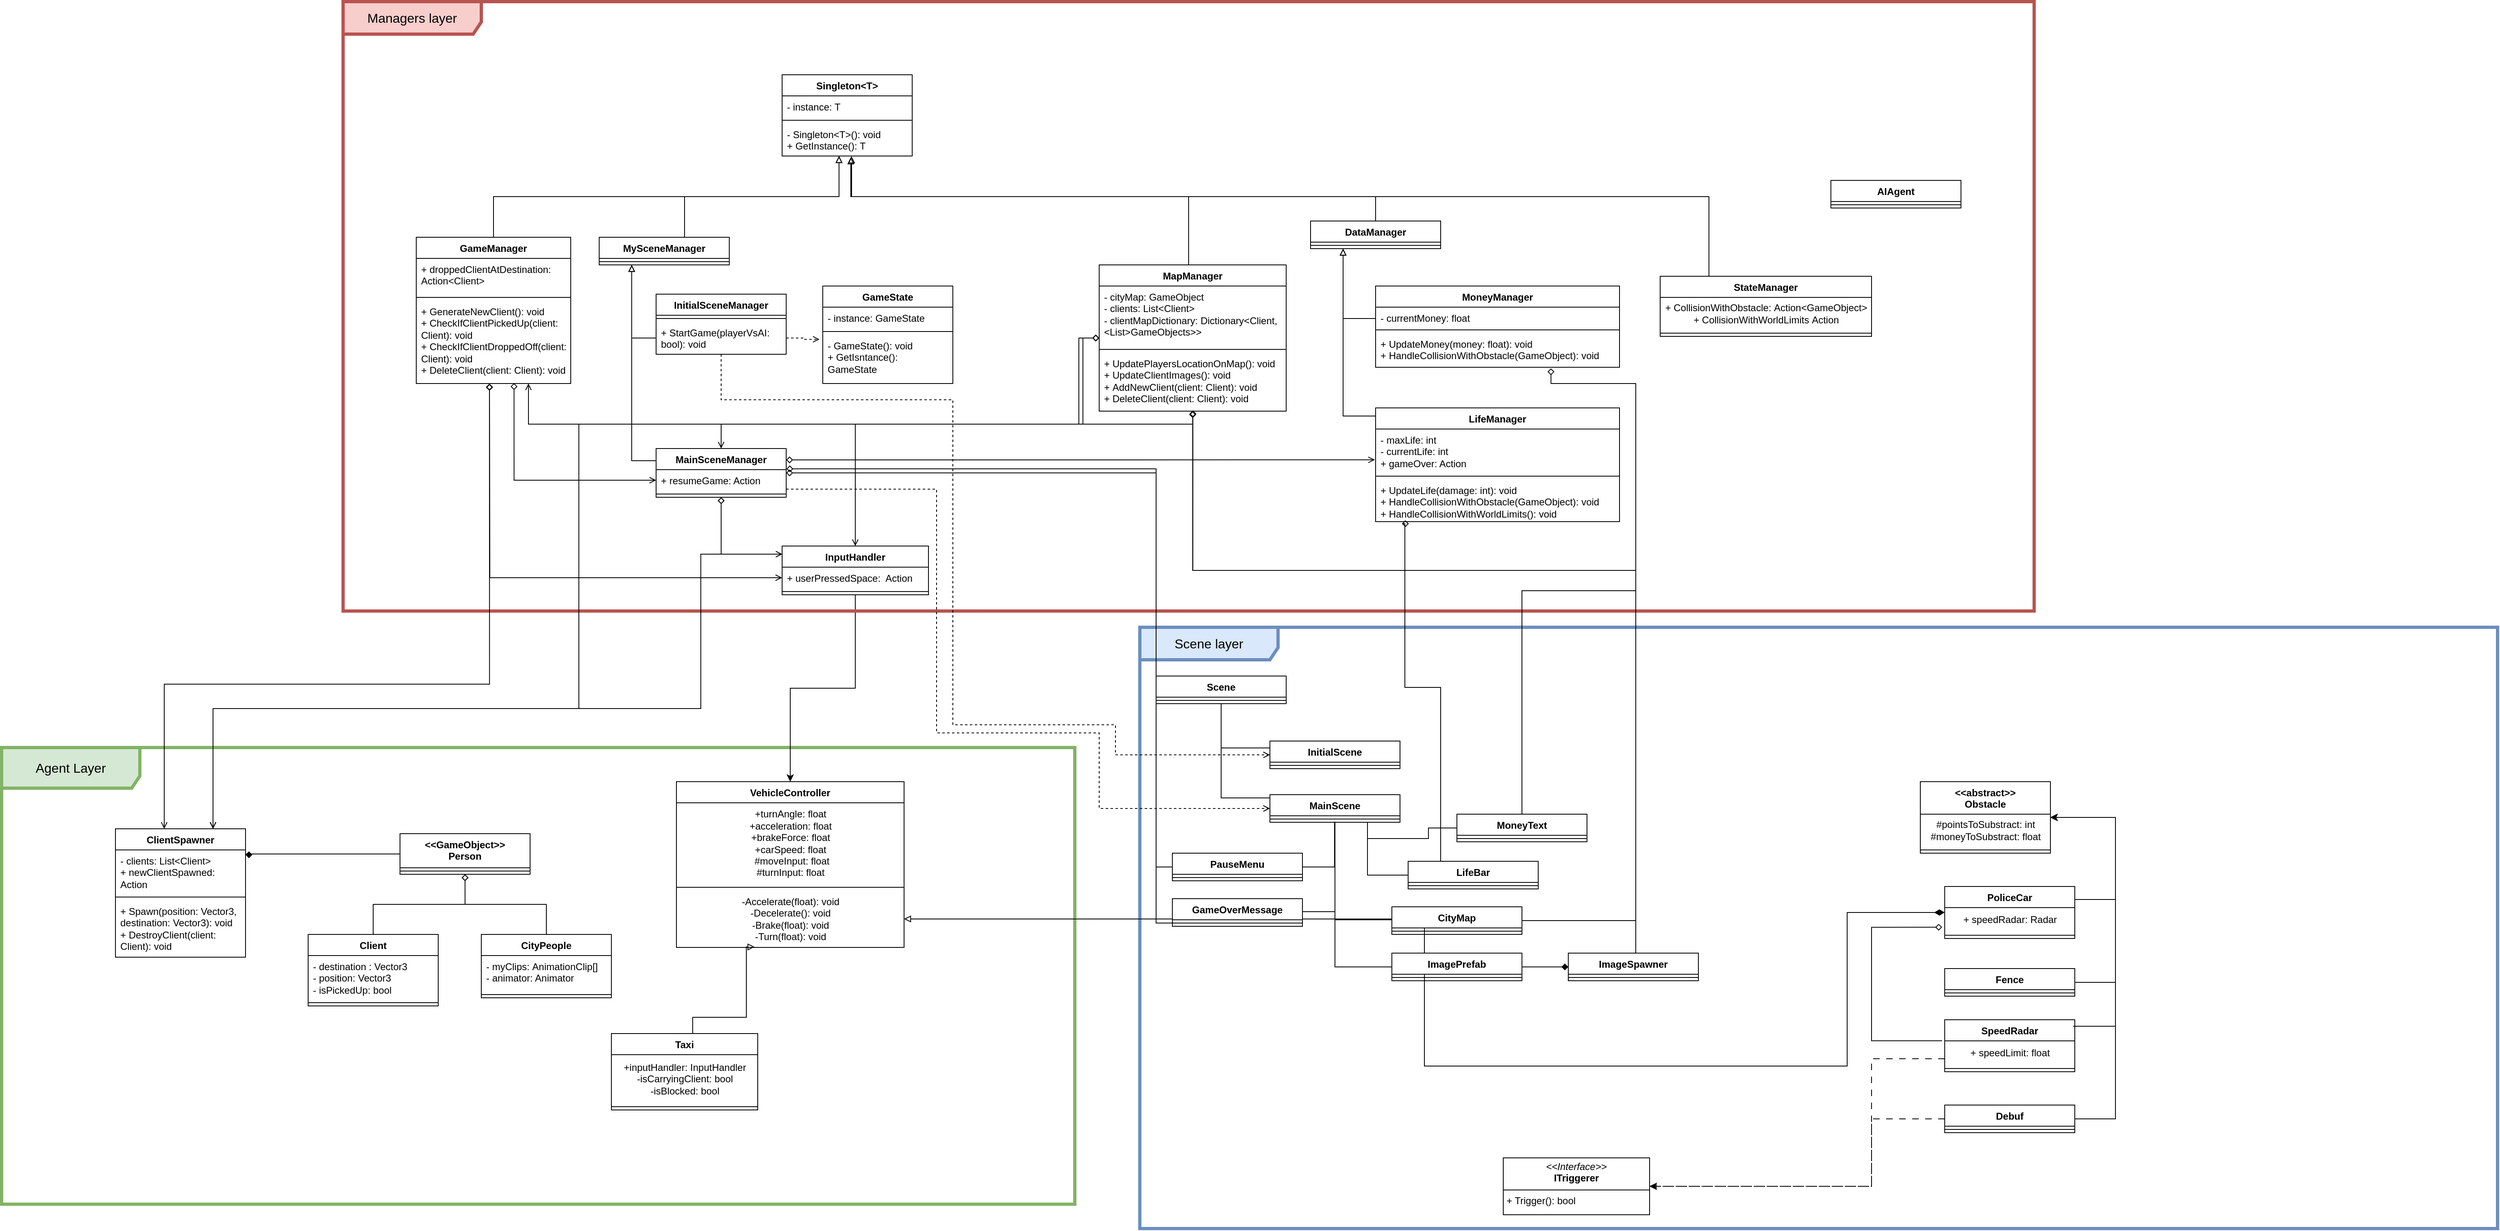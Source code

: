 <mxfile version="26.0.5">
  <diagram name="Página-1" id="sX2INsLQYdRTUH52-1S9">
    <mxGraphModel dx="3356" dy="2031" grid="1" gridSize="10" guides="1" tooltips="1" connect="1" arrows="1" fold="1" page="1" pageScale="1" pageWidth="827" pageHeight="1169" math="0" shadow="0">
      <root>
        <mxCell id="0" />
        <mxCell id="1" parent="0" />
        <mxCell id="YER5WA7dIHrInvIyy_oo-6" value="VehicleController" style="swimlane;fontStyle=1;align=center;verticalAlign=top;childLayout=stackLayout;horizontal=1;startSize=26;horizontalStack=0;resizeParent=1;resizeParentMax=0;resizeLast=0;collapsible=1;marginBottom=0;whiteSpace=wrap;html=1;" parent="1" vertex="1">
          <mxGeometry x="-440" width="280" height="204" as="geometry" />
        </mxCell>
        <mxCell id="2oi6z3aqGkej4asRlMRj-12" value="&lt;div&gt;+turnAngle:&amp;nbsp;&lt;span style=&quot;background-color: transparent; color: light-dark(rgb(0, 0, 0), rgb(255, 255, 255));&quot;&gt;float&lt;/span&gt;&lt;/div&gt;&lt;div&gt;+acceleration:&amp;nbsp;&lt;span style=&quot;background-color: transparent; color: light-dark(rgb(0, 0, 0), rgb(255, 255, 255));&quot;&gt;float&lt;/span&gt;&lt;/div&gt;&lt;div&gt;+brakeForce:&amp;nbsp;&lt;span style=&quot;background-color: transparent; color: light-dark(rgb(0, 0, 0), rgb(255, 255, 255));&quot;&gt;float&lt;/span&gt;&lt;/div&gt;&lt;div&gt;+carSpeed: float&lt;span style=&quot;background-color: transparent; color: light-dark(rgb(0, 0, 0), rgb(255, 255, 255));&quot;&gt;&lt;/span&gt;&lt;/div&gt;&lt;div&gt;&lt;span style=&quot;background-color: transparent; color: light-dark(rgb(0, 0, 0), rgb(255, 255, 255));&quot;&gt;&amp;nbsp;#moveInput:&amp;nbsp;&lt;/span&gt;&lt;span style=&quot;background-color: transparent; color: light-dark(rgb(0, 0, 0), rgb(255, 255, 255));&quot;&gt;float&lt;/span&gt;&lt;/div&gt;&lt;div&gt;&lt;span style=&quot;background-color: transparent;&quot;&gt;&lt;div style=&quot;&quot;&gt;#turnInput:&amp;nbsp;&lt;span style=&quot;background-color: transparent; color: light-dark(rgb(0, 0, 0), rgb(255, 255, 255));&quot;&gt;float&lt;/span&gt;&lt;/div&gt;&lt;/span&gt;&lt;/div&gt;" style="text;html=1;align=center;verticalAlign=middle;resizable=0;points=[];autosize=1;strokeColor=none;fillColor=none;" parent="YER5WA7dIHrInvIyy_oo-6" vertex="1">
          <mxGeometry y="26" width="280" height="100" as="geometry" />
        </mxCell>
        <mxCell id="YER5WA7dIHrInvIyy_oo-8" value="" style="line;strokeWidth=1;fillColor=none;align=left;verticalAlign=middle;spacingTop=-1;spacingLeft=3;spacingRight=3;rotatable=0;labelPosition=right;points=[];portConstraint=eastwest;strokeColor=inherit;" parent="YER5WA7dIHrInvIyy_oo-6" vertex="1">
          <mxGeometry y="126" width="280" height="8" as="geometry" />
        </mxCell>
        <mxCell id="2oi6z3aqGkej4asRlMRj-13" value="&lt;div&gt;-Accelerate(float): void&lt;/div&gt;&lt;div&gt;-Decelerate(): void&lt;/div&gt;&lt;div&gt;-Brake(float): void&lt;/div&gt;&lt;div&gt;-Turn(float): void&lt;/div&gt;" style="text;html=1;align=center;verticalAlign=middle;resizable=0;points=[];autosize=1;strokeColor=none;fillColor=none;" parent="YER5WA7dIHrInvIyy_oo-6" vertex="1">
          <mxGeometry y="134" width="280" height="70" as="geometry" />
        </mxCell>
        <mxCell id="YER5WA7dIHrInvIyy_oo-94" style="edgeStyle=orthogonalEdgeStyle;rounded=0;orthogonalLoop=1;jettySize=auto;html=1;entryX=0.343;entryY=0.991;entryDx=0;entryDy=0;endArrow=block;endFill=0;entryPerimeter=0;" parent="1" source="YER5WA7dIHrInvIyy_oo-11" target="2oi6z3aqGkej4asRlMRj-13" edge="1">
          <mxGeometry relative="1" as="geometry">
            <mxPoint x="-390" y="309.232" as="targetPoint" />
            <Array as="points">
              <mxPoint x="-420" y="290" />
              <mxPoint x="-354" y="290" />
            </Array>
          </mxGeometry>
        </mxCell>
        <mxCell id="YER5WA7dIHrInvIyy_oo-11" value="Taxi" style="swimlane;fontStyle=1;align=center;verticalAlign=top;childLayout=stackLayout;horizontal=1;startSize=26;horizontalStack=0;resizeParent=1;resizeParentMax=0;resizeLast=0;collapsible=1;marginBottom=0;whiteSpace=wrap;html=1;" parent="1" vertex="1">
          <mxGeometry x="-520" y="310" width="180" height="94" as="geometry" />
        </mxCell>
        <mxCell id="2oi6z3aqGkej4asRlMRj-17" value="&lt;div&gt;+inputHandler:&amp;nbsp;&lt;span style=&quot;background-color: transparent; color: light-dark(rgb(0, 0, 0), rgb(255, 255, 255));&quot;&gt;InputHandler&lt;/span&gt;&lt;/div&gt;&lt;div&gt;-isCarryingClient:&amp;nbsp;&lt;span style=&quot;background-color: transparent; color: light-dark(rgb(0, 0, 0), rgb(255, 255, 255));&quot;&gt;bool&lt;/span&gt;&lt;/div&gt;&lt;div&gt;-isBlocked:&amp;nbsp;&lt;span style=&quot;background-color: transparent; color: light-dark(rgb(0, 0, 0), rgb(255, 255, 255));&quot;&gt;bool&lt;/span&gt;&lt;/div&gt;" style="text;html=1;align=center;verticalAlign=middle;resizable=0;points=[];autosize=1;strokeColor=none;fillColor=none;" parent="YER5WA7dIHrInvIyy_oo-11" vertex="1">
          <mxGeometry y="26" width="180" height="60" as="geometry" />
        </mxCell>
        <mxCell id="YER5WA7dIHrInvIyy_oo-12" value="" style="line;strokeWidth=1;fillColor=none;align=left;verticalAlign=middle;spacingTop=-1;spacingLeft=3;spacingRight=3;rotatable=0;labelPosition=right;points=[];portConstraint=eastwest;strokeColor=inherit;" parent="YER5WA7dIHrInvIyy_oo-11" vertex="1">
          <mxGeometry y="86" width="180" height="8" as="geometry" />
        </mxCell>
        <mxCell id="YER5WA7dIHrInvIyy_oo-13" value="PoliceCar" style="swimlane;fontStyle=1;align=center;verticalAlign=top;childLayout=stackLayout;horizontal=1;startSize=26;horizontalStack=0;resizeParent=1;resizeParentMax=0;resizeLast=0;collapsible=1;marginBottom=0;whiteSpace=wrap;html=1;" parent="1" vertex="1">
          <mxGeometry x="1120" y="129" width="160" height="64" as="geometry" />
        </mxCell>
        <mxCell id="2oi6z3aqGkej4asRlMRj-24" value="+ speedRadar: Radar" style="text;html=1;align=center;verticalAlign=middle;resizable=0;points=[];autosize=1;strokeColor=none;fillColor=none;" parent="YER5WA7dIHrInvIyy_oo-13" vertex="1">
          <mxGeometry y="26" width="160" height="30" as="geometry" />
        </mxCell>
        <mxCell id="YER5WA7dIHrInvIyy_oo-14" value="" style="line;strokeWidth=1;fillColor=none;align=left;verticalAlign=middle;spacingTop=-1;spacingLeft=3;spacingRight=3;rotatable=0;labelPosition=right;points=[];portConstraint=eastwest;strokeColor=inherit;" parent="YER5WA7dIHrInvIyy_oo-13" vertex="1">
          <mxGeometry y="56" width="160" height="8" as="geometry" />
        </mxCell>
        <mxCell id="YER5WA7dIHrInvIyy_oo-21" value="&lt;div&gt;&amp;lt;&amp;lt;abstract&amp;gt;&amp;gt;&lt;/div&gt;Obstacle" style="swimlane;fontStyle=1;align=center;verticalAlign=top;childLayout=stackLayout;horizontal=1;startSize=40;horizontalStack=0;resizeParent=1;resizeParentMax=0;resizeLast=0;collapsible=1;marginBottom=0;whiteSpace=wrap;html=1;" parent="1" vertex="1">
          <mxGeometry x="1090.0" width="160" height="88" as="geometry" />
        </mxCell>
        <mxCell id="2oi6z3aqGkej4asRlMRj-41" value="#pointsToSubstract: int&lt;div&gt;#moneyToSubstract: float&lt;/div&gt;" style="text;html=1;align=center;verticalAlign=middle;resizable=0;points=[];autosize=1;strokeColor=none;fillColor=none;" parent="YER5WA7dIHrInvIyy_oo-21" vertex="1">
          <mxGeometry y="40" width="160" height="40" as="geometry" />
        </mxCell>
        <mxCell id="YER5WA7dIHrInvIyy_oo-22" value="" style="line;strokeWidth=1;fillColor=none;align=left;verticalAlign=middle;spacingTop=-1;spacingLeft=3;spacingRight=3;rotatable=0;labelPosition=right;points=[];portConstraint=eastwest;strokeColor=inherit;" parent="YER5WA7dIHrInvIyy_oo-21" vertex="1">
          <mxGeometry y="80" width="160" height="8" as="geometry" />
        </mxCell>
        <mxCell id="YER5WA7dIHrInvIyy_oo-166" style="edgeStyle=orthogonalEdgeStyle;rounded=0;orthogonalLoop=1;jettySize=auto;html=1;entryX=1;entryY=0.5;entryDx=0;entryDy=0;endArrow=block;endFill=0;dashed=1;dashPattern=8 8;exitX=0;exitY=0.75;exitDx=0;exitDy=0;" parent="1" source="YER5WA7dIHrInvIyy_oo-32" target="YER5WA7dIHrInvIyy_oo-165" edge="1">
          <mxGeometry relative="1" as="geometry">
            <Array as="points">
              <mxPoint x="1030" y="341" />
              <mxPoint x="1030" y="498" />
            </Array>
          </mxGeometry>
        </mxCell>
        <mxCell id="YER5WA7dIHrInvIyy_oo-32" value="SpeedRadar" style="swimlane;fontStyle=1;align=center;verticalAlign=top;childLayout=stackLayout;horizontal=1;startSize=26;horizontalStack=0;resizeParent=1;resizeParentMax=0;resizeLast=0;collapsible=1;marginBottom=0;whiteSpace=wrap;html=1;" parent="1" vertex="1">
          <mxGeometry x="1120" y="293" width="160" height="64" as="geometry" />
        </mxCell>
        <mxCell id="2oi6z3aqGkej4asRlMRj-23" value="+ speedLimit: float" style="text;html=1;align=center;verticalAlign=middle;resizable=0;points=[];autosize=1;strokeColor=none;fillColor=none;" parent="YER5WA7dIHrInvIyy_oo-32" vertex="1">
          <mxGeometry y="26" width="160" height="30" as="geometry" />
        </mxCell>
        <mxCell id="YER5WA7dIHrInvIyy_oo-33" value="" style="line;strokeWidth=1;fillColor=none;align=left;verticalAlign=middle;spacingTop=-1;spacingLeft=3;spacingRight=3;rotatable=0;labelPosition=right;points=[];portConstraint=eastwest;strokeColor=inherit;" parent="YER5WA7dIHrInvIyy_oo-32" vertex="1">
          <mxGeometry y="56" width="160" height="8" as="geometry" />
        </mxCell>
        <mxCell id="YER5WA7dIHrInvIyy_oo-69" value="Scene" style="swimlane;fontStyle=1;align=center;verticalAlign=top;childLayout=stackLayout;horizontal=1;startSize=26;horizontalStack=0;resizeParent=1;resizeParentMax=0;resizeLast=0;collapsible=1;marginBottom=0;whiteSpace=wrap;html=1;" parent="1" vertex="1">
          <mxGeometry x="150" y="-130" width="160" height="34" as="geometry" />
        </mxCell>
        <mxCell id="YER5WA7dIHrInvIyy_oo-70" value="" style="line;strokeWidth=1;fillColor=none;align=left;verticalAlign=middle;spacingTop=-1;spacingLeft=3;spacingRight=3;rotatable=0;labelPosition=right;points=[];portConstraint=eastwest;strokeColor=inherit;" parent="YER5WA7dIHrInvIyy_oo-69" vertex="1">
          <mxGeometry y="26" width="160" height="8" as="geometry" />
        </mxCell>
        <mxCell id="YER5WA7dIHrInvIyy_oo-71" style="edgeStyle=orthogonalEdgeStyle;rounded=0;orthogonalLoop=1;jettySize=auto;html=1;entryX=0.5;entryY=1;entryDx=0;entryDy=0;endArrow=diamond;endFill=0;exitX=0.5;exitY=0;exitDx=0;exitDy=0;" parent="1" source="xCIpcoyI3ffPy4QOX7Ve-13" target="YER5WA7dIHrInvIyy_oo-74" edge="1">
          <mxGeometry relative="1" as="geometry">
            <mxPoint x="-809.957" y="188" as="sourcePoint" />
          </mxGeometry>
        </mxCell>
        <mxCell id="YER5WA7dIHrInvIyy_oo-74" value="&lt;div&gt;&amp;lt;&amp;lt;GameObject&amp;gt;&amp;gt;&lt;/div&gt;Person" style="swimlane;fontStyle=1;align=center;verticalAlign=top;childLayout=stackLayout;horizontal=1;startSize=42;horizontalStack=0;resizeParent=1;resizeParentMax=0;resizeLast=0;collapsible=1;marginBottom=0;whiteSpace=wrap;html=1;" parent="1" vertex="1">
          <mxGeometry x="-780" y="64" width="160" height="50" as="geometry">
            <mxRectangle x="-390" y="40" width="130" height="30" as="alternateBounds" />
          </mxGeometry>
        </mxCell>
        <mxCell id="YER5WA7dIHrInvIyy_oo-75" value="" style="line;strokeWidth=1;fillColor=none;align=left;verticalAlign=middle;spacingTop=-1;spacingLeft=3;spacingRight=3;rotatable=0;labelPosition=right;points=[];portConstraint=eastwest;strokeColor=inherit;" parent="YER5WA7dIHrInvIyy_oo-74" vertex="1">
          <mxGeometry y="42" width="160" height="8" as="geometry" />
        </mxCell>
        <mxCell id="YER5WA7dIHrInvIyy_oo-98" value="&lt;font style=&quot;font-size: 16px;&quot;&gt;Scene layer&lt;/font&gt;" style="shape=umlFrame;whiteSpace=wrap;html=1;pointerEvents=0;width=170;height=40;fillColor=#dae8fc;strokeColor=#6c8ebf;strokeWidth=4;" parent="1" vertex="1">
          <mxGeometry x="130" y="-190" width="1670" height="740" as="geometry" />
        </mxCell>
        <mxCell id="YER5WA7dIHrInvIyy_oo-99" value="&lt;font style=&quot;font-size: 16px;&quot;&gt;Agent Layer&lt;/font&gt;" style="shape=umlFrame;whiteSpace=wrap;html=1;pointerEvents=0;width=170;height=50;fillColor=#d5e8d4;strokeColor=#82b366;strokeWidth=4;" parent="1" vertex="1">
          <mxGeometry x="-1270" y="-42" width="1320" height="562" as="geometry" />
        </mxCell>
        <mxCell id="YER5WA7dIHrInvIyy_oo-108" value="StateManager" style="swimlane;fontStyle=1;align=center;verticalAlign=top;childLayout=stackLayout;horizontal=1;startSize=26;horizontalStack=0;resizeParent=1;resizeParentMax=0;resizeLast=0;collapsible=1;marginBottom=0;whiteSpace=wrap;html=1;" parent="1" vertex="1">
          <mxGeometry x="770" y="-622" width="260" height="74" as="geometry" />
        </mxCell>
        <mxCell id="2oi6z3aqGkej4asRlMRj-43" value="+&lt;span style=&quot;background-color: transparent;&quot;&gt;&amp;nbsp;CollisionWithObstacle:&amp;nbsp;&lt;/span&gt;Action&amp;lt;GameObject&amp;gt;&lt;div&gt;+ CollisionWithWorldLimits&amp;nbsp;&lt;span style=&quot;background-color: transparent; color: light-dark(rgb(0, 0, 0), rgb(255, 255, 255));&quot;&gt;Action&lt;/span&gt;&lt;/div&gt;" style="text;html=1;align=center;verticalAlign=middle;resizable=0;points=[];autosize=1;strokeColor=none;fillColor=none;" parent="YER5WA7dIHrInvIyy_oo-108" vertex="1">
          <mxGeometry y="26" width="260" height="40" as="geometry" />
        </mxCell>
        <mxCell id="YER5WA7dIHrInvIyy_oo-109" value="" style="line;strokeWidth=1;fillColor=none;align=left;verticalAlign=middle;spacingTop=-1;spacingLeft=3;spacingRight=3;rotatable=0;labelPosition=right;points=[];portConstraint=eastwest;strokeColor=inherit;" parent="YER5WA7dIHrInvIyy_oo-108" vertex="1">
          <mxGeometry y="66" width="260" height="8" as="geometry" />
        </mxCell>
        <mxCell id="YER5WA7dIHrInvIyy_oo-113" value="DataManager" style="swimlane;fontStyle=1;align=center;verticalAlign=top;childLayout=stackLayout;horizontal=1;startSize=26;horizontalStack=0;resizeParent=1;resizeParentMax=0;resizeLast=0;collapsible=1;marginBottom=0;whiteSpace=wrap;html=1;" parent="1" vertex="1">
          <mxGeometry x="340" y="-690" width="160" height="34" as="geometry" />
        </mxCell>
        <mxCell id="YER5WA7dIHrInvIyy_oo-114" value="" style="line;strokeWidth=1;fillColor=none;align=left;verticalAlign=middle;spacingTop=-1;spacingLeft=3;spacingRight=3;rotatable=0;labelPosition=right;points=[];portConstraint=eastwest;strokeColor=inherit;" parent="YER5WA7dIHrInvIyy_oo-113" vertex="1">
          <mxGeometry y="26" width="160" height="8" as="geometry" />
        </mxCell>
        <mxCell id="xCIpcoyI3ffPy4QOX7Ve-84" style="edgeStyle=orthogonalEdgeStyle;rounded=0;orthogonalLoop=1;jettySize=auto;html=1;entryX=0.5;entryY=0;entryDx=0;entryDy=0;exitX=0.5;exitY=1;exitDx=0;exitDy=0;" parent="1" source="xCIpcoyI3ffPy4QOX7Ve-94" target="YER5WA7dIHrInvIyy_oo-6" edge="1">
          <mxGeometry relative="1" as="geometry">
            <mxPoint x="-220.0" y="-226" as="sourcePoint" />
          </mxGeometry>
        </mxCell>
        <mxCell id="YER5WA7dIHrInvIyy_oo-126" value="AIAgent" style="swimlane;fontStyle=1;align=center;verticalAlign=top;childLayout=stackLayout;horizontal=1;startSize=26;horizontalStack=0;resizeParent=1;resizeParentMax=0;resizeLast=0;collapsible=1;marginBottom=0;whiteSpace=wrap;html=1;" parent="1" vertex="1">
          <mxGeometry x="980" y="-740" width="160" height="34" as="geometry" />
        </mxCell>
        <mxCell id="YER5WA7dIHrInvIyy_oo-127" value="" style="line;strokeWidth=1;fillColor=none;align=left;verticalAlign=middle;spacingTop=-1;spacingLeft=3;spacingRight=3;rotatable=0;labelPosition=right;points=[];portConstraint=eastwest;strokeColor=inherit;" parent="YER5WA7dIHrInvIyy_oo-126" vertex="1">
          <mxGeometry y="26" width="160" height="8" as="geometry" />
        </mxCell>
        <mxCell id="YER5WA7dIHrInvIyy_oo-128" value="&lt;font style=&quot;font-size: 16px;&quot;&gt;Managers layer&lt;/font&gt;" style="shape=umlFrame;whiteSpace=wrap;html=1;pointerEvents=0;width=170;height=40;fillColor=#f8cecc;strokeColor=#b85450;strokeWidth=4;" parent="1" vertex="1">
          <mxGeometry x="-850" y="-960" width="2080" height="750" as="geometry" />
        </mxCell>
        <mxCell id="YER5WA7dIHrInvIyy_oo-165" value="&lt;p style=&quot;margin:0px;margin-top:4px;text-align:center;&quot;&gt;&lt;i&gt;&amp;lt;&amp;lt;Interface&amp;gt;&amp;gt;&lt;/i&gt;&lt;br&gt;&lt;b&gt;ITriggerer&lt;/b&gt;&lt;/p&gt;&lt;hr size=&quot;1&quot; style=&quot;border-style:solid;&quot;&gt;&lt;p style=&quot;margin:0px;margin-left:4px;&quot;&gt;+ Trigger(): bool&lt;br&gt;&lt;/p&gt;" style="verticalAlign=top;align=left;overflow=fill;html=1;whiteSpace=wrap;" parent="1" vertex="1">
          <mxGeometry x="577" y="463" width="180" height="70" as="geometry" />
        </mxCell>
        <mxCell id="cd9szdN0bI_jMPSoA16H-5" style="edgeStyle=orthogonalEdgeStyle;rounded=0;orthogonalLoop=1;jettySize=auto;html=1;entryX=0.5;entryY=1;entryDx=0;entryDy=0;endArrow=block;endFill=0;" parent="1" edge="1">
          <mxGeometry relative="1" as="geometry">
            <mxPoint x="-80" y="258.0" as="sourcePoint" />
          </mxGeometry>
        </mxCell>
        <mxCell id="cd9szdN0bI_jMPSoA16H-9" value="" style="endArrow=block;html=1;endSize=6;startArrow=diamondThin;startSize=10;startFill=1;edgeStyle=orthogonalEdgeStyle;align=left;verticalAlign=bottom;rounded=0;exitX=0;exitY=0.5;exitDx=0;exitDy=0;endFill=0;" parent="1" source="YER5WA7dIHrInvIyy_oo-13" target="2oi6z3aqGkej4asRlMRj-13" edge="1">
          <mxGeometry x="-1" y="3" relative="1" as="geometry">
            <mxPoint x="360" y="300" as="sourcePoint" />
            <mxPoint x="-228.08" y="323.72" as="targetPoint" />
            <Array as="points">
              <mxPoint x="1000" y="161" />
              <mxPoint x="1000" y="350" />
              <mxPoint x="480" y="350" />
              <mxPoint x="480" y="169" />
            </Array>
            <mxPoint as="offset" />
          </mxGeometry>
        </mxCell>
        <mxCell id="cd9szdN0bI_jMPSoA16H-22" style="edgeStyle=orthogonalEdgeStyle;rounded=0;orthogonalLoop=1;jettySize=auto;html=1;exitX=0;exitY=0.25;exitDx=0;exitDy=0;entryX=0.5;entryY=1;entryDx=0;entryDy=0;endArrow=none;endFill=0;" parent="1" source="cd9szdN0bI_jMPSoA16H-14" target="YER5WA7dIHrInvIyy_oo-69" edge="1">
          <mxGeometry relative="1" as="geometry">
            <Array as="points">
              <mxPoint x="230" y="-41" />
            </Array>
          </mxGeometry>
        </mxCell>
        <mxCell id="cd9szdN0bI_jMPSoA16H-14" value="InitialScene" style="swimlane;fontStyle=1;align=center;verticalAlign=top;childLayout=stackLayout;horizontal=1;startSize=26;horizontalStack=0;resizeParent=1;resizeParentMax=0;resizeLast=0;collapsible=1;marginBottom=0;whiteSpace=wrap;html=1;" parent="1" vertex="1">
          <mxGeometry x="290" y="-50" width="160" height="34" as="geometry" />
        </mxCell>
        <mxCell id="cd9szdN0bI_jMPSoA16H-15" value="" style="line;strokeWidth=1;fillColor=none;align=left;verticalAlign=middle;spacingTop=-1;spacingLeft=3;spacingRight=3;rotatable=0;labelPosition=right;points=[];portConstraint=eastwest;strokeColor=inherit;" parent="cd9szdN0bI_jMPSoA16H-14" vertex="1">
          <mxGeometry y="26" width="160" height="8" as="geometry" />
        </mxCell>
        <mxCell id="cd9szdN0bI_jMPSoA16H-24" style="edgeStyle=orthogonalEdgeStyle;rounded=0;orthogonalLoop=1;jettySize=auto;html=1;entryX=0.5;entryY=1;entryDx=0;entryDy=0;endArrow=none;endFill=0;exitX=0;exitY=0.25;exitDx=0;exitDy=0;" parent="1" source="cd9szdN0bI_jMPSoA16H-16" target="YER5WA7dIHrInvIyy_oo-69" edge="1">
          <mxGeometry relative="1" as="geometry">
            <Array as="points">
              <mxPoint x="290" y="20" />
              <mxPoint x="230" y="20" />
            </Array>
          </mxGeometry>
        </mxCell>
        <mxCell id="cd9szdN0bI_jMPSoA16H-16" value="MainScene" style="swimlane;fontStyle=1;align=center;verticalAlign=top;childLayout=stackLayout;horizontal=1;startSize=26;horizontalStack=0;resizeParent=1;resizeParentMax=0;resizeLast=0;collapsible=1;marginBottom=0;whiteSpace=wrap;html=1;" parent="1" vertex="1">
          <mxGeometry x="290" y="16" width="160" height="34" as="geometry" />
        </mxCell>
        <mxCell id="cd9szdN0bI_jMPSoA16H-17" value="" style="line;strokeWidth=1;fillColor=none;align=left;verticalAlign=middle;spacingTop=-1;spacingLeft=3;spacingRight=3;rotatable=0;labelPosition=right;points=[];portConstraint=eastwest;strokeColor=inherit;" parent="cd9szdN0bI_jMPSoA16H-16" vertex="1">
          <mxGeometry y="26" width="160" height="8" as="geometry" />
        </mxCell>
        <mxCell id="xCIpcoyI3ffPy4QOX7Ve-16" style="edgeStyle=orthogonalEdgeStyle;rounded=0;orthogonalLoop=1;jettySize=auto;html=1;entryX=0;entryY=0.5;entryDx=0;entryDy=0;endArrow=none;endFill=0;startArrow=diamond;startFill=1;" parent="1" target="YER5WA7dIHrInvIyy_oo-74" edge="1">
          <mxGeometry relative="1" as="geometry">
            <mxPoint x="-970" y="90" as="sourcePoint" />
            <Array as="points">
              <mxPoint x="-969" y="89" />
            </Array>
          </mxGeometry>
        </mxCell>
        <mxCell id="xCIpcoyI3ffPy4QOX7Ve-3" style="edgeStyle=orthogonalEdgeStyle;rounded=0;orthogonalLoop=1;jettySize=auto;html=1;entryX=0.5;entryY=1;entryDx=0;entryDy=0;endArrow=diamond;endFill=0;exitX=0.5;exitY=0;exitDx=0;exitDy=0;" parent="1" source="xCIpcoyI3ffPy4QOX7Ve-6" target="YER5WA7dIHrInvIyy_oo-74" edge="1">
          <mxGeometry relative="1" as="geometry">
            <mxPoint x="-600" y="188" as="sourcePoint" />
            <mxPoint x="-690" y="124" as="targetPoint" />
          </mxGeometry>
        </mxCell>
        <mxCell id="xCIpcoyI3ffPy4QOX7Ve-6" value="CityPeople" style="swimlane;fontStyle=1;align=center;verticalAlign=top;childLayout=stackLayout;horizontal=1;startSize=26;horizontalStack=0;resizeParent=1;resizeParentMax=0;resizeLast=0;collapsible=1;marginBottom=0;whiteSpace=wrap;html=1;" parent="1" vertex="1">
          <mxGeometry x="-680" y="188" width="160" height="78" as="geometry" />
        </mxCell>
        <mxCell id="xCIpcoyI3ffPy4QOX7Ve-7" value="- myClips:&amp;nbsp;&lt;span style=&quot;background-color: transparent;&quot;&gt;AnimationClip[]&lt;/span&gt;&lt;div&gt;&lt;span style=&quot;background-color: transparent; color: light-dark(rgb(0, 0, 0), rgb(255, 255, 255));&quot;&gt;- animator: Animator&lt;/span&gt;&lt;/div&gt;" style="text;strokeColor=none;fillColor=none;align=left;verticalAlign=top;spacingLeft=4;spacingRight=4;overflow=hidden;rotatable=0;points=[[0,0.5],[1,0.5]];portConstraint=eastwest;whiteSpace=wrap;html=1;" parent="xCIpcoyI3ffPy4QOX7Ve-6" vertex="1">
          <mxGeometry y="26" width="160" height="44" as="geometry" />
        </mxCell>
        <mxCell id="xCIpcoyI3ffPy4QOX7Ve-8" value="" style="line;strokeWidth=1;fillColor=none;align=left;verticalAlign=middle;spacingTop=-1;spacingLeft=3;spacingRight=3;rotatable=0;labelPosition=right;points=[];portConstraint=eastwest;strokeColor=inherit;" parent="xCIpcoyI3ffPy4QOX7Ve-6" vertex="1">
          <mxGeometry y="70" width="160" height="8" as="geometry" />
        </mxCell>
        <mxCell id="xCIpcoyI3ffPy4QOX7Ve-13" value="Client" style="swimlane;fontStyle=1;align=center;verticalAlign=top;childLayout=stackLayout;horizontal=1;startSize=26;horizontalStack=0;resizeParent=1;resizeParentMax=0;resizeLast=0;collapsible=1;marginBottom=0;whiteSpace=wrap;html=1;" parent="1" vertex="1">
          <mxGeometry x="-893" y="188" width="160" height="88" as="geometry" />
        </mxCell>
        <mxCell id="xCIpcoyI3ffPy4QOX7Ve-14" value="- destination : Vector3&lt;div&gt;&lt;span style=&quot;background-color: transparent; color: light-dark(rgb(0, 0, 0), rgb(255, 255, 255));&quot;&gt;- position: Vector3&lt;/span&gt;&lt;/div&gt;&lt;div&gt;&lt;span style=&quot;background-color: transparent; color: light-dark(rgb(0, 0, 0), rgb(255, 255, 255));&quot;&gt;- isPickedUp: bool&lt;/span&gt;&lt;/div&gt;" style="text;strokeColor=none;fillColor=none;align=left;verticalAlign=top;spacingLeft=4;spacingRight=4;overflow=hidden;rotatable=0;points=[[0,0.5],[1,0.5]];portConstraint=eastwest;whiteSpace=wrap;html=1;" parent="xCIpcoyI3ffPy4QOX7Ve-13" vertex="1">
          <mxGeometry y="26" width="160" height="54" as="geometry" />
        </mxCell>
        <mxCell id="xCIpcoyI3ffPy4QOX7Ve-15" value="" style="line;strokeWidth=1;fillColor=none;align=left;verticalAlign=middle;spacingTop=-1;spacingLeft=3;spacingRight=3;rotatable=0;labelPosition=right;points=[];portConstraint=eastwest;strokeColor=inherit;" parent="xCIpcoyI3ffPy4QOX7Ve-13" vertex="1">
          <mxGeometry y="80" width="160" height="8" as="geometry" />
        </mxCell>
        <mxCell id="xCIpcoyI3ffPy4QOX7Ve-63" style="edgeStyle=orthogonalEdgeStyle;rounded=0;orthogonalLoop=1;jettySize=auto;html=1;entryX=0.5;entryY=1;entryDx=0;entryDy=0;endArrow=diamond;endFill=0;startArrow=open;startFill=0;" parent="1" source="xCIpcoyI3ffPy4QOX7Ve-23" target="xCIpcoyI3ffPy4QOX7Ve-39" edge="1">
          <mxGeometry relative="1" as="geometry">
            <Array as="points">
              <mxPoint x="-1010" y="-90" />
              <mxPoint x="-410" y="-90" />
              <mxPoint x="-410" y="-280" />
              <mxPoint x="-385" y="-280" />
            </Array>
          </mxGeometry>
        </mxCell>
        <mxCell id="xCIpcoyI3ffPy4QOX7Ve-23" value="ClientSpawner" style="swimlane;fontStyle=1;align=center;verticalAlign=top;childLayout=stackLayout;horizontal=1;startSize=26;horizontalStack=0;resizeParent=1;resizeParentMax=0;resizeLast=0;collapsible=1;marginBottom=0;whiteSpace=wrap;html=1;" parent="1" vertex="1">
          <mxGeometry x="-1130" y="58" width="160" height="158" as="geometry" />
        </mxCell>
        <mxCell id="xCIpcoyI3ffPy4QOX7Ve-24" value="- clients: List&amp;lt;Client&amp;gt;&lt;div&gt;+&amp;nbsp;newClientSpawned: Action&lt;/div&gt;" style="text;strokeColor=none;fillColor=none;align=left;verticalAlign=top;spacingLeft=4;spacingRight=4;overflow=hidden;rotatable=0;points=[[0,0.5],[1,0.5]];portConstraint=eastwest;whiteSpace=wrap;html=1;" parent="xCIpcoyI3ffPy4QOX7Ve-23" vertex="1">
          <mxGeometry y="26" width="160" height="54" as="geometry" />
        </mxCell>
        <mxCell id="xCIpcoyI3ffPy4QOX7Ve-25" value="" style="line;strokeWidth=1;fillColor=none;align=left;verticalAlign=middle;spacingTop=-1;spacingLeft=3;spacingRight=3;rotatable=0;labelPosition=right;points=[];portConstraint=eastwest;strokeColor=inherit;" parent="xCIpcoyI3ffPy4QOX7Ve-23" vertex="1">
          <mxGeometry y="80" width="160" height="8" as="geometry" />
        </mxCell>
        <mxCell id="xCIpcoyI3ffPy4QOX7Ve-26" value="+ Spawn(position: Vector3, destination: Vector3): void&lt;div&gt;+&amp;nbsp;DestroyClient(client: Client): void&lt;/div&gt;" style="text;strokeColor=none;fillColor=none;align=left;verticalAlign=top;spacingLeft=4;spacingRight=4;overflow=hidden;rotatable=0;points=[[0,0.5],[1,0.5]];portConstraint=eastwest;whiteSpace=wrap;html=1;" parent="xCIpcoyI3ffPy4QOX7Ve-23" vertex="1">
          <mxGeometry y="88" width="160" height="70" as="geometry" />
        </mxCell>
        <mxCell id="xCIpcoyI3ffPy4QOX7Ve-98" style="edgeStyle=orthogonalEdgeStyle;rounded=0;orthogonalLoop=1;jettySize=auto;html=1;entryX=0;entryY=0.5;entryDx=0;entryDy=0;startArrow=diamond;startFill=0;endArrow=open;endFill=0;" parent="1" target="xCIpcoyI3ffPy4QOX7Ve-95" edge="1">
          <mxGeometry relative="1" as="geometry">
            <mxPoint x="-670" y="-490" as="sourcePoint" />
          </mxGeometry>
        </mxCell>
        <mxCell id="xCIpcoyI3ffPy4QOX7Ve-28" value="GameManager" style="swimlane;fontStyle=1;align=center;verticalAlign=top;childLayout=stackLayout;horizontal=1;startSize=26;horizontalStack=0;resizeParent=1;resizeParentMax=0;resizeLast=0;collapsible=1;marginBottom=0;whiteSpace=wrap;html=1;" parent="1" vertex="1">
          <mxGeometry x="-760" y="-670" width="190" height="180" as="geometry" />
        </mxCell>
        <mxCell id="xCIpcoyI3ffPy4QOX7Ve-29" value="+&amp;nbsp;droppedClientAtDestination: Action&amp;lt;Client&amp;gt;" style="text;strokeColor=none;fillColor=none;align=left;verticalAlign=top;spacingLeft=4;spacingRight=4;overflow=hidden;rotatable=0;points=[[0,0.5],[1,0.5]];portConstraint=eastwest;whiteSpace=wrap;html=1;" parent="xCIpcoyI3ffPy4QOX7Ve-28" vertex="1">
          <mxGeometry y="26" width="190" height="44" as="geometry" />
        </mxCell>
        <mxCell id="xCIpcoyI3ffPy4QOX7Ve-30" value="" style="line;strokeWidth=1;fillColor=none;align=left;verticalAlign=middle;spacingTop=-1;spacingLeft=3;spacingRight=3;rotatable=0;labelPosition=right;points=[];portConstraint=eastwest;strokeColor=inherit;" parent="xCIpcoyI3ffPy4QOX7Ve-28" vertex="1">
          <mxGeometry y="70" width="190" height="8" as="geometry" />
        </mxCell>
        <mxCell id="xCIpcoyI3ffPy4QOX7Ve-31" value="+ GenerateNewClient(): void&lt;div&gt;+&amp;nbsp;CheckIfClientPickedUp(client: Client): void&lt;/div&gt;&lt;div&gt;+&amp;nbsp;CheckIfClientDroppedOff(client: Client): void&lt;br&gt;&lt;div&gt;+&amp;nbsp;DeleteClient(client: Client): void&lt;/div&gt;&lt;/div&gt;" style="text;strokeColor=none;fillColor=none;align=left;verticalAlign=top;spacingLeft=4;spacingRight=4;overflow=hidden;rotatable=0;points=[[0,0.5],[1,0.5]];portConstraint=eastwest;whiteSpace=wrap;html=1;" parent="xCIpcoyI3ffPy4QOX7Ve-28" vertex="1">
          <mxGeometry y="78" width="190" height="102" as="geometry" />
        </mxCell>
        <mxCell id="xCIpcoyI3ffPy4QOX7Ve-33" value="MySceneManager" style="swimlane;fontStyle=1;align=center;verticalAlign=top;childLayout=stackLayout;horizontal=1;startSize=26;horizontalStack=0;resizeParent=1;resizeParentMax=0;resizeLast=0;collapsible=1;marginBottom=0;whiteSpace=wrap;html=1;" parent="1" vertex="1">
          <mxGeometry x="-535" y="-670" width="160" height="34" as="geometry" />
        </mxCell>
        <mxCell id="xCIpcoyI3ffPy4QOX7Ve-34" value="" style="line;strokeWidth=1;fillColor=none;align=left;verticalAlign=middle;spacingTop=-1;spacingLeft=3;spacingRight=3;rotatable=0;labelPosition=right;points=[];portConstraint=eastwest;strokeColor=inherit;" parent="xCIpcoyI3ffPy4QOX7Ve-33" vertex="1">
          <mxGeometry y="26" width="160" height="8" as="geometry" />
        </mxCell>
        <mxCell id="xCIpcoyI3ffPy4QOX7Ve-85" style="edgeStyle=orthogonalEdgeStyle;rounded=0;orthogonalLoop=1;jettySize=auto;html=1;dashed=1;endArrow=open;endFill=0;entryX=0;entryY=0.5;entryDx=0;entryDy=0;" parent="1" source="xCIpcoyI3ffPy4QOX7Ve-35" target="cd9szdN0bI_jMPSoA16H-14" edge="1">
          <mxGeometry relative="1" as="geometry">
            <mxPoint x="290" y="-10" as="targetPoint" />
            <Array as="points">
              <mxPoint x="-385" y="-470" />
              <mxPoint x="-100" y="-470" />
              <mxPoint x="-100" y="-70" />
              <mxPoint x="100" y="-70" />
              <mxPoint x="100" y="-33" />
            </Array>
          </mxGeometry>
        </mxCell>
        <mxCell id="xCIpcoyI3ffPy4QOX7Ve-35" value="InitialSceneManager" style="swimlane;fontStyle=1;align=center;verticalAlign=top;childLayout=stackLayout;horizontal=1;startSize=26;horizontalStack=0;resizeParent=1;resizeParentMax=0;resizeLast=0;collapsible=1;marginBottom=0;whiteSpace=wrap;html=1;" parent="1" vertex="1">
          <mxGeometry x="-465" y="-600" width="160" height="74" as="geometry" />
        </mxCell>
        <mxCell id="xCIpcoyI3ffPy4QOX7Ve-37" value="" style="line;strokeWidth=1;fillColor=none;align=left;verticalAlign=middle;spacingTop=-1;spacingLeft=3;spacingRight=3;rotatable=0;labelPosition=right;points=[];portConstraint=eastwest;strokeColor=inherit;" parent="xCIpcoyI3ffPy4QOX7Ve-35" vertex="1">
          <mxGeometry y="26" width="160" height="8" as="geometry" />
        </mxCell>
        <mxCell id="xCIpcoyI3ffPy4QOX7Ve-38" value="+&amp;nbsp;StartGame(playerVsAI: bool): void" style="text;strokeColor=none;fillColor=none;align=left;verticalAlign=top;spacingLeft=4;spacingRight=4;overflow=hidden;rotatable=0;points=[[0,0.5],[1,0.5]];portConstraint=eastwest;whiteSpace=wrap;html=1;" parent="xCIpcoyI3ffPy4QOX7Ve-35" vertex="1">
          <mxGeometry y="34" width="160" height="40" as="geometry" />
        </mxCell>
        <mxCell id="xCIpcoyI3ffPy4QOX7Ve-86" style="edgeStyle=orthogonalEdgeStyle;rounded=0;orthogonalLoop=1;jettySize=auto;html=1;entryX=0;entryY=0.5;entryDx=0;entryDy=0;dashed=1;endArrow=open;endFill=0;" parent="1" source="xCIpcoyI3ffPy4QOX7Ve-39" target="cd9szdN0bI_jMPSoA16H-16" edge="1">
          <mxGeometry relative="1" as="geometry">
            <Array as="points">
              <mxPoint x="-120" y="-360" />
              <mxPoint x="-120" y="-60" />
              <mxPoint x="80" y="-60" />
              <mxPoint x="80" y="33" />
            </Array>
          </mxGeometry>
        </mxCell>
        <mxCell id="xCIpcoyI3ffPy4QOX7Ve-99" style="edgeStyle=orthogonalEdgeStyle;rounded=0;orthogonalLoop=1;jettySize=auto;html=1;entryX=0.002;entryY=0.179;entryDx=0;entryDy=0;startArrow=diamond;startFill=0;endArrow=open;endFill=0;entryPerimeter=0;" parent="1" source="xCIpcoyI3ffPy4QOX7Ve-39" target="xCIpcoyI3ffPy4QOX7Ve-94" edge="1">
          <mxGeometry relative="1" as="geometry">
            <Array as="points">
              <mxPoint x="-385" y="-280" />
              <mxPoint x="-310" y="-280" />
            </Array>
          </mxGeometry>
        </mxCell>
        <mxCell id="xCIpcoyI3ffPy4QOX7Ve-39" value="MainSceneManager" style="swimlane;fontStyle=1;align=center;verticalAlign=top;childLayout=stackLayout;horizontal=1;startSize=26;horizontalStack=0;resizeParent=1;resizeParentMax=0;resizeLast=0;collapsible=1;marginBottom=0;whiteSpace=wrap;html=1;" parent="1" vertex="1">
          <mxGeometry x="-465" y="-410" width="160" height="60" as="geometry" />
        </mxCell>
        <mxCell id="xCIpcoyI3ffPy4QOX7Ve-40" value="+ resumeGame: Action" style="text;strokeColor=none;fillColor=none;align=left;verticalAlign=top;spacingLeft=4;spacingRight=4;overflow=hidden;rotatable=0;points=[[0,0.5],[1,0.5]];portConstraint=eastwest;whiteSpace=wrap;html=1;" parent="xCIpcoyI3ffPy4QOX7Ve-39" vertex="1">
          <mxGeometry y="26" width="160" height="26" as="geometry" />
        </mxCell>
        <mxCell id="xCIpcoyI3ffPy4QOX7Ve-41" value="" style="line;strokeWidth=1;fillColor=none;align=left;verticalAlign=middle;spacingTop=-1;spacingLeft=3;spacingRight=3;rotatable=0;labelPosition=right;points=[];portConstraint=eastwest;strokeColor=inherit;" parent="xCIpcoyI3ffPy4QOX7Ve-39" vertex="1">
          <mxGeometry y="52" width="160" height="8" as="geometry" />
        </mxCell>
        <mxCell id="xCIpcoyI3ffPy4QOX7Ve-44" style="edgeStyle=orthogonalEdgeStyle;rounded=0;orthogonalLoop=1;jettySize=auto;html=1;entryX=0.25;entryY=1;entryDx=0;entryDy=0;endArrow=block;endFill=0;exitX=0;exitY=0.5;exitDx=0;exitDy=0;" parent="1" source="xCIpcoyI3ffPy4QOX7Ve-38" target="xCIpcoyI3ffPy4QOX7Ve-33" edge="1">
          <mxGeometry relative="1" as="geometry">
            <mxPoint x="-465" y="-561" as="sourcePoint" />
          </mxGeometry>
        </mxCell>
        <mxCell id="xCIpcoyI3ffPy4QOX7Ve-46" style="edgeStyle=orthogonalEdgeStyle;rounded=0;orthogonalLoop=1;jettySize=auto;html=1;entryX=0.25;entryY=1;entryDx=0;entryDy=0;endArrow=block;endFill=0;exitX=0;exitY=0.25;exitDx=0;exitDy=0;" parent="1" source="xCIpcoyI3ffPy4QOX7Ve-39" target="xCIpcoyI3ffPy4QOX7Ve-33" edge="1">
          <mxGeometry relative="1" as="geometry">
            <mxPoint x="-385" y="-480" as="sourcePoint" />
            <Array as="points">
              <mxPoint x="-495" y="-395" />
            </Array>
          </mxGeometry>
        </mxCell>
        <mxCell id="xCIpcoyI3ffPy4QOX7Ve-48" value="Singleton&amp;lt;T&amp;gt;" style="swimlane;fontStyle=1;align=center;verticalAlign=top;childLayout=stackLayout;horizontal=1;startSize=26;horizontalStack=0;resizeParent=1;resizeParentMax=0;resizeLast=0;collapsible=1;marginBottom=0;whiteSpace=wrap;html=1;" parent="1" vertex="1">
          <mxGeometry x="-310" y="-870" width="160" height="100" as="geometry" />
        </mxCell>
        <mxCell id="xCIpcoyI3ffPy4QOX7Ve-49" value="- instance: T" style="text;strokeColor=none;fillColor=none;align=left;verticalAlign=top;spacingLeft=4;spacingRight=4;overflow=hidden;rotatable=0;points=[[0,0.5],[1,0.5]];portConstraint=eastwest;whiteSpace=wrap;html=1;" parent="xCIpcoyI3ffPy4QOX7Ve-48" vertex="1">
          <mxGeometry y="26" width="160" height="26" as="geometry" />
        </mxCell>
        <mxCell id="xCIpcoyI3ffPy4QOX7Ve-50" value="" style="line;strokeWidth=1;fillColor=none;align=left;verticalAlign=middle;spacingTop=-1;spacingLeft=3;spacingRight=3;rotatable=0;labelPosition=right;points=[];portConstraint=eastwest;strokeColor=inherit;" parent="xCIpcoyI3ffPy4QOX7Ve-48" vertex="1">
          <mxGeometry y="52" width="160" height="8" as="geometry" />
        </mxCell>
        <mxCell id="xCIpcoyI3ffPy4QOX7Ve-51" value="- Singleton&amp;lt;T&amp;gt;(): void&lt;div&gt;+ GetInstance(): T&lt;/div&gt;" style="text;strokeColor=none;fillColor=none;align=left;verticalAlign=top;spacingLeft=4;spacingRight=4;overflow=hidden;rotatable=0;points=[[0,0.5],[1,0.5]];portConstraint=eastwest;whiteSpace=wrap;html=1;" parent="xCIpcoyI3ffPy4QOX7Ve-48" vertex="1">
          <mxGeometry y="60" width="160" height="40" as="geometry" />
        </mxCell>
        <mxCell id="xCIpcoyI3ffPy4QOX7Ve-52" style="edgeStyle=orthogonalEdgeStyle;rounded=0;orthogonalLoop=1;jettySize=auto;html=1;endArrow=block;endFill=0;" parent="1" source="xCIpcoyI3ffPy4QOX7Ve-28" edge="1">
          <mxGeometry relative="1" as="geometry">
            <mxPoint x="-240" y="-770" as="targetPoint" />
            <Array as="points">
              <mxPoint x="-665" y="-720" />
              <mxPoint x="-240" y="-720" />
              <mxPoint x="-240" y="-770" />
            </Array>
          </mxGeometry>
        </mxCell>
        <mxCell id="xCIpcoyI3ffPy4QOX7Ve-53" style="edgeStyle=orthogonalEdgeStyle;rounded=0;orthogonalLoop=1;jettySize=auto;html=1;endArrow=block;endFill=0;" parent="1" source="xCIpcoyI3ffPy4QOX7Ve-33" edge="1">
          <mxGeometry relative="1" as="geometry">
            <mxPoint x="-240" y="-770" as="targetPoint" />
            <Array as="points">
              <mxPoint x="-430" y="-720" />
              <mxPoint x="-240" y="-720" />
            </Array>
          </mxGeometry>
        </mxCell>
        <mxCell id="xCIpcoyI3ffPy4QOX7Ve-54" value="GameState" style="swimlane;fontStyle=1;align=center;verticalAlign=top;childLayout=stackLayout;horizontal=1;startSize=26;horizontalStack=0;resizeParent=1;resizeParentMax=0;resizeLast=0;collapsible=1;marginBottom=0;whiteSpace=wrap;html=1;" parent="1" vertex="1">
          <mxGeometry x="-260" y="-610" width="160" height="120" as="geometry" />
        </mxCell>
        <mxCell id="xCIpcoyI3ffPy4QOX7Ve-55" value="- instance: GameState" style="text;strokeColor=none;fillColor=none;align=left;verticalAlign=top;spacingLeft=4;spacingRight=4;overflow=hidden;rotatable=0;points=[[0,0.5],[1,0.5]];portConstraint=eastwest;whiteSpace=wrap;html=1;" parent="xCIpcoyI3ffPy4QOX7Ve-54" vertex="1">
          <mxGeometry y="26" width="160" height="26" as="geometry" />
        </mxCell>
        <mxCell id="xCIpcoyI3ffPy4QOX7Ve-56" value="" style="line;strokeWidth=1;fillColor=none;align=left;verticalAlign=middle;spacingTop=-1;spacingLeft=3;spacingRight=3;rotatable=0;labelPosition=right;points=[];portConstraint=eastwest;strokeColor=inherit;" parent="xCIpcoyI3ffPy4QOX7Ve-54" vertex="1">
          <mxGeometry y="52" width="160" height="8" as="geometry" />
        </mxCell>
        <mxCell id="xCIpcoyI3ffPy4QOX7Ve-57" value="- GameState(): void&lt;div&gt;+ GetIsntance(): GameState&lt;/div&gt;" style="text;strokeColor=none;fillColor=none;align=left;verticalAlign=top;spacingLeft=4;spacingRight=4;overflow=hidden;rotatable=0;points=[[0,0.5],[1,0.5]];portConstraint=eastwest;whiteSpace=wrap;html=1;" parent="xCIpcoyI3ffPy4QOX7Ve-54" vertex="1">
          <mxGeometry y="60" width="160" height="60" as="geometry" />
        </mxCell>
        <mxCell id="xCIpcoyI3ffPy4QOX7Ve-59" style="edgeStyle=orthogonalEdgeStyle;rounded=0;orthogonalLoop=1;jettySize=auto;html=1;exitX=1;exitY=0.5;exitDx=0;exitDy=0;entryX=-0.025;entryY=0.093;entryDx=0;entryDy=0;entryPerimeter=0;endArrow=open;endFill=0;dashed=1;" parent="1" source="xCIpcoyI3ffPy4QOX7Ve-38" target="xCIpcoyI3ffPy4QOX7Ve-57" edge="1">
          <mxGeometry relative="1" as="geometry" />
        </mxCell>
        <mxCell id="xCIpcoyI3ffPy4QOX7Ve-61" style="edgeStyle=orthogonalEdgeStyle;rounded=0;orthogonalLoop=1;jettySize=auto;html=1;entryX=0.474;entryY=1.006;entryDx=0;entryDy=0;entryPerimeter=0;endArrow=diamond;endFill=0;startArrow=open;startFill=0;" parent="1" source="xCIpcoyI3ffPy4QOX7Ve-23" target="xCIpcoyI3ffPy4QOX7Ve-31" edge="1">
          <mxGeometry relative="1" as="geometry">
            <Array as="points">
              <mxPoint x="-1070" y="-120" />
              <mxPoint x="-670" y="-120" />
            </Array>
          </mxGeometry>
        </mxCell>
        <mxCell id="xCIpcoyI3ffPy4QOX7Ve-62" style="edgeStyle=orthogonalEdgeStyle;rounded=0;orthogonalLoop=1;jettySize=auto;html=1;endArrow=diamond;endFill=0;startArrow=open;startFill=0;entryX=0.633;entryY=0.995;entryDx=0;entryDy=0;entryPerimeter=0;" parent="1" source="xCIpcoyI3ffPy4QOX7Ve-40" target="xCIpcoyI3ffPy4QOX7Ve-31" edge="1">
          <mxGeometry relative="1" as="geometry">
            <mxPoint x="-670" y="-490" as="targetPoint" />
            <Array as="points">
              <mxPoint x="-640" y="-371" />
            </Array>
          </mxGeometry>
        </mxCell>
        <mxCell id="xCIpcoyI3ffPy4QOX7Ve-64" style="edgeStyle=orthogonalEdgeStyle;rounded=0;orthogonalLoop=1;jettySize=auto;html=1;entryX=0.534;entryY=1.008;entryDx=0;entryDy=0;entryPerimeter=0;endArrow=block;endFill=0;" parent="1" source="YER5WA7dIHrInvIyy_oo-113" target="xCIpcoyI3ffPy4QOX7Ve-51" edge="1">
          <mxGeometry relative="1" as="geometry">
            <Array as="points">
              <mxPoint x="420" y="-720" />
              <mxPoint x="-225" y="-720" />
            </Array>
          </mxGeometry>
        </mxCell>
        <mxCell id="xCIpcoyI3ffPy4QOX7Ve-69" style="edgeStyle=orthogonalEdgeStyle;rounded=0;orthogonalLoop=1;jettySize=auto;html=1;entryX=0.25;entryY=1;entryDx=0;entryDy=0;endArrow=block;endFill=0;" parent="1" source="xCIpcoyI3ffPy4QOX7Ve-65" target="YER5WA7dIHrInvIyy_oo-113" edge="1">
          <mxGeometry relative="1" as="geometry">
            <Array as="points">
              <mxPoint x="380" y="-450" />
            </Array>
          </mxGeometry>
        </mxCell>
        <mxCell id="xCIpcoyI3ffPy4QOX7Ve-65" value="LifeManager" style="swimlane;fontStyle=1;align=center;verticalAlign=top;childLayout=stackLayout;horizontal=1;startSize=26;horizontalStack=0;resizeParent=1;resizeParentMax=0;resizeLast=0;collapsible=1;marginBottom=0;whiteSpace=wrap;html=1;" parent="1" vertex="1">
          <mxGeometry x="420" y="-460" width="300" height="140" as="geometry" />
        </mxCell>
        <mxCell id="xCIpcoyI3ffPy4QOX7Ve-66" value="- maxLife: int&lt;div&gt;- currentLife: int&lt;/div&gt;&lt;div&gt;+ gameOver: Action&lt;/div&gt;" style="text;strokeColor=none;fillColor=none;align=left;verticalAlign=top;spacingLeft=4;spacingRight=4;overflow=hidden;rotatable=0;points=[[0,0.5],[1,0.5]];portConstraint=eastwest;whiteSpace=wrap;html=1;" parent="xCIpcoyI3ffPy4QOX7Ve-65" vertex="1">
          <mxGeometry y="26" width="300" height="54" as="geometry" />
        </mxCell>
        <mxCell id="xCIpcoyI3ffPy4QOX7Ve-67" value="" style="line;strokeWidth=1;fillColor=none;align=left;verticalAlign=middle;spacingTop=-1;spacingLeft=3;spacingRight=3;rotatable=0;labelPosition=right;points=[];portConstraint=eastwest;strokeColor=inherit;" parent="xCIpcoyI3ffPy4QOX7Ve-65" vertex="1">
          <mxGeometry y="80" width="300" height="8" as="geometry" />
        </mxCell>
        <mxCell id="xCIpcoyI3ffPy4QOX7Ve-68" value="+ UpdateLife(damage: int): void&lt;div&gt;+&amp;nbsp;HandleCollisionWithObstacle(GameObject): void&lt;/div&gt;&lt;div&gt;+&amp;nbsp;HandleCollisionWithWorldLimits(): void&lt;/div&gt;" style="text;strokeColor=none;fillColor=none;align=left;verticalAlign=top;spacingLeft=4;spacingRight=4;overflow=hidden;rotatable=0;points=[[0,0.5],[1,0.5]];portConstraint=eastwest;whiteSpace=wrap;html=1;" parent="xCIpcoyI3ffPy4QOX7Ve-65" vertex="1">
          <mxGeometry y="88" width="300" height="52" as="geometry" />
        </mxCell>
        <mxCell id="xCIpcoyI3ffPy4QOX7Ve-74" style="edgeStyle=orthogonalEdgeStyle;rounded=0;orthogonalLoop=1;jettySize=auto;html=1;entryX=0.25;entryY=1;entryDx=0;entryDy=0;endArrow=block;endFill=0;" parent="1" source="xCIpcoyI3ffPy4QOX7Ve-70" target="YER5WA7dIHrInvIyy_oo-113" edge="1">
          <mxGeometry relative="1" as="geometry">
            <Array as="points">
              <mxPoint x="380" y="-570" />
            </Array>
          </mxGeometry>
        </mxCell>
        <mxCell id="xCIpcoyI3ffPy4QOX7Ve-70" value="MoneyManager" style="swimlane;fontStyle=1;align=center;verticalAlign=top;childLayout=stackLayout;horizontal=1;startSize=26;horizontalStack=0;resizeParent=1;resizeParentMax=0;resizeLast=0;collapsible=1;marginBottom=0;whiteSpace=wrap;html=1;" parent="1" vertex="1">
          <mxGeometry x="420" y="-610" width="300" height="100" as="geometry" />
        </mxCell>
        <mxCell id="xCIpcoyI3ffPy4QOX7Ve-71" value="-&amp;nbsp;currentMoney: float" style="text;strokeColor=none;fillColor=none;align=left;verticalAlign=top;spacingLeft=4;spacingRight=4;overflow=hidden;rotatable=0;points=[[0,0.5],[1,0.5]];portConstraint=eastwest;whiteSpace=wrap;html=1;" parent="xCIpcoyI3ffPy4QOX7Ve-70" vertex="1">
          <mxGeometry y="26" width="300" height="24" as="geometry" />
        </mxCell>
        <mxCell id="xCIpcoyI3ffPy4QOX7Ve-72" value="" style="line;strokeWidth=1;fillColor=none;align=left;verticalAlign=middle;spacingTop=-1;spacingLeft=3;spacingRight=3;rotatable=0;labelPosition=right;points=[];portConstraint=eastwest;strokeColor=inherit;" parent="xCIpcoyI3ffPy4QOX7Ve-70" vertex="1">
          <mxGeometry y="50" width="300" height="8" as="geometry" />
        </mxCell>
        <mxCell id="xCIpcoyI3ffPy4QOX7Ve-73" value="+ UpdateMoney(money: float): void&lt;div&gt;+&amp;nbsp;HandleCollisionWithObstacle(GameObject): void&lt;/div&gt;" style="text;strokeColor=none;fillColor=none;align=left;verticalAlign=top;spacingLeft=4;spacingRight=4;overflow=hidden;rotatable=0;points=[[0,0.5],[1,0.5]];portConstraint=eastwest;whiteSpace=wrap;html=1;" parent="xCIpcoyI3ffPy4QOX7Ve-70" vertex="1">
          <mxGeometry y="58" width="300" height="42" as="geometry" />
        </mxCell>
        <mxCell id="xCIpcoyI3ffPy4QOX7Ve-75" style="edgeStyle=orthogonalEdgeStyle;rounded=0;orthogonalLoop=1;jettySize=auto;html=1;entryX=-0.003;entryY=0.702;entryDx=0;entryDy=0;entryPerimeter=0;startArrow=diamond;startFill=0;endArrow=open;endFill=0;" parent="1" source="xCIpcoyI3ffPy4QOX7Ve-39" target="xCIpcoyI3ffPy4QOX7Ve-66" edge="1">
          <mxGeometry relative="1" as="geometry">
            <Array as="points">
              <mxPoint x="-190" y="-396" />
              <mxPoint x="-190" y="-396" />
            </Array>
          </mxGeometry>
        </mxCell>
        <mxCell id="xCIpcoyI3ffPy4QOX7Ve-82" style="edgeStyle=orthogonalEdgeStyle;rounded=0;orthogonalLoop=1;jettySize=auto;html=1;entryX=0.5;entryY=0;entryDx=0;entryDy=0;startArrow=diamond;startFill=0;endArrow=open;endFill=0;" parent="1" source="xCIpcoyI3ffPy4QOX7Ve-76" target="xCIpcoyI3ffPy4QOX7Ve-39" edge="1">
          <mxGeometry relative="1" as="geometry">
            <Array as="points">
              <mxPoint x="55" y="-440" />
              <mxPoint x="-385" y="-440" />
            </Array>
          </mxGeometry>
        </mxCell>
        <mxCell id="xCIpcoyI3ffPy4QOX7Ve-83" style="edgeStyle=orthogonalEdgeStyle;rounded=0;orthogonalLoop=1;jettySize=auto;html=1;endArrow=open;endFill=0;startArrow=diamond;startFill=0;" parent="1" source="xCIpcoyI3ffPy4QOX7Ve-76" edge="1">
          <mxGeometry relative="1" as="geometry">
            <mxPoint x="-1010" y="58" as="targetPoint" />
            <Array as="points">
              <mxPoint x="55" y="-440" />
              <mxPoint x="-560" y="-440" />
              <mxPoint x="-560" y="-90" />
              <mxPoint x="-1010" y="-90" />
              <mxPoint x="-1010" y="58" />
            </Array>
          </mxGeometry>
        </mxCell>
        <mxCell id="xCIpcoyI3ffPy4QOX7Ve-93" style="edgeStyle=orthogonalEdgeStyle;rounded=0;orthogonalLoop=1;jettySize=auto;html=1;entryX=0.5;entryY=0;entryDx=0;entryDy=0;endArrow=none;endFill=0;startArrow=diamond;startFill=0;" parent="1" source="xCIpcoyI3ffPy4QOX7Ve-76" target="xCIpcoyI3ffPy4QOX7Ve-90" edge="1">
          <mxGeometry relative="1" as="geometry">
            <Array as="points">
              <mxPoint x="195" y="-260" />
              <mxPoint x="740" y="-260" />
            </Array>
          </mxGeometry>
        </mxCell>
        <mxCell id="xCIpcoyI3ffPy4QOX7Ve-97" style="edgeStyle=orthogonalEdgeStyle;rounded=0;orthogonalLoop=1;jettySize=auto;html=1;entryX=0.5;entryY=0;entryDx=0;entryDy=0;endArrow=open;endFill=0;startArrow=diamond;startFill=0;" parent="1" source="xCIpcoyI3ffPy4QOX7Ve-76" target="xCIpcoyI3ffPy4QOX7Ve-94" edge="1">
          <mxGeometry relative="1" as="geometry">
            <Array as="points">
              <mxPoint x="60" y="-546" />
              <mxPoint x="60" y="-440" />
              <mxPoint x="-220" y="-440" />
            </Array>
          </mxGeometry>
        </mxCell>
        <mxCell id="xCIpcoyI3ffPy4QOX7Ve-76" value="MapManager" style="swimlane;fontStyle=1;align=center;verticalAlign=top;childLayout=stackLayout;horizontal=1;startSize=26;horizontalStack=0;resizeParent=1;resizeParentMax=0;resizeLast=0;collapsible=1;marginBottom=0;whiteSpace=wrap;html=1;" parent="1" vertex="1">
          <mxGeometry x="80" y="-636" width="230" height="180" as="geometry" />
        </mxCell>
        <mxCell id="xCIpcoyI3ffPy4QOX7Ve-77" value="-&amp;nbsp;cityMap: GameObject&lt;div&gt;-&amp;nbsp;clients: List&amp;lt;Client&amp;gt;&lt;/div&gt;&lt;div&gt;-&amp;nbsp;clientMapDictionary: Dictionary&amp;lt;Client, &amp;lt;List&amp;gt;GameObjects&amp;gt;&amp;gt;&lt;/div&gt;" style="text;strokeColor=none;fillColor=none;align=left;verticalAlign=top;spacingLeft=4;spacingRight=4;overflow=hidden;rotatable=0;points=[[0,0.5],[1,0.5]];portConstraint=eastwest;whiteSpace=wrap;html=1;" parent="xCIpcoyI3ffPy4QOX7Ve-76" vertex="1">
          <mxGeometry y="26" width="230" height="74" as="geometry" />
        </mxCell>
        <mxCell id="xCIpcoyI3ffPy4QOX7Ve-78" value="" style="line;strokeWidth=1;fillColor=none;align=left;verticalAlign=middle;spacingTop=-1;spacingLeft=3;spacingRight=3;rotatable=0;labelPosition=right;points=[];portConstraint=eastwest;strokeColor=inherit;" parent="xCIpcoyI3ffPy4QOX7Ve-76" vertex="1">
          <mxGeometry y="100" width="230" height="8" as="geometry" />
        </mxCell>
        <mxCell id="xCIpcoyI3ffPy4QOX7Ve-79" value="+&amp;nbsp;UpdatePlayersLocationOnMap(): void&lt;div&gt;+&amp;nbsp;UpdateClientImages(): void&lt;/div&gt;&lt;div&gt;+&amp;nbsp;AddNewClient(client: Client): void&lt;/div&gt;&lt;div&gt;+&amp;nbsp;DeleteClient(client: Client): void&lt;/div&gt;" style="text;strokeColor=none;fillColor=none;align=left;verticalAlign=top;spacingLeft=4;spacingRight=4;overflow=hidden;rotatable=0;points=[[0,0.5],[1,0.5]];portConstraint=eastwest;whiteSpace=wrap;html=1;" parent="xCIpcoyI3ffPy4QOX7Ve-76" vertex="1">
          <mxGeometry y="108" width="230" height="72" as="geometry" />
        </mxCell>
        <mxCell id="xCIpcoyI3ffPy4QOX7Ve-80" style="edgeStyle=orthogonalEdgeStyle;rounded=0;orthogonalLoop=1;jettySize=auto;html=1;entryX=0.533;entryY=1.011;entryDx=0;entryDy=0;entryPerimeter=0;endArrow=block;endFill=0;" parent="1" source="xCIpcoyI3ffPy4QOX7Ve-76" target="xCIpcoyI3ffPy4QOX7Ve-51" edge="1">
          <mxGeometry relative="1" as="geometry">
            <Array as="points">
              <mxPoint x="190" y="-720" />
              <mxPoint x="-225" y="-720" />
            </Array>
          </mxGeometry>
        </mxCell>
        <mxCell id="xCIpcoyI3ffPy4QOX7Ve-81" style="edgeStyle=orthogonalEdgeStyle;rounded=0;orthogonalLoop=1;jettySize=auto;html=1;endArrow=open;endFill=0;startArrow=diamond;startFill=0;" parent="1" source="xCIpcoyI3ffPy4QOX7Ve-76" edge="1">
          <mxGeometry relative="1" as="geometry">
            <mxPoint x="-622" y="-490" as="targetPoint" />
            <Array as="points">
              <mxPoint x="55" y="-440" />
              <mxPoint x="-622" y="-440" />
            </Array>
          </mxGeometry>
        </mxCell>
        <mxCell id="xCIpcoyI3ffPy4QOX7Ve-89" style="edgeStyle=orthogonalEdgeStyle;rounded=0;orthogonalLoop=1;jettySize=auto;html=1;entryX=0.5;entryY=1;entryDx=0;entryDy=0;endArrow=none;endFill=0;" parent="1" source="xCIpcoyI3ffPy4QOX7Ve-87" target="cd9szdN0bI_jMPSoA16H-16" edge="1">
          <mxGeometry relative="1" as="geometry">
            <Array as="points">
              <mxPoint x="370" y="228" />
            </Array>
          </mxGeometry>
        </mxCell>
        <mxCell id="xCIpcoyI3ffPy4QOX7Ve-92" style="edgeStyle=orthogonalEdgeStyle;rounded=0;orthogonalLoop=1;jettySize=auto;html=1;entryX=0;entryY=0.5;entryDx=0;entryDy=0;endArrow=diamond;endFill=1;" parent="1" source="xCIpcoyI3ffPy4QOX7Ve-87" target="xCIpcoyI3ffPy4QOX7Ve-90" edge="1">
          <mxGeometry relative="1" as="geometry" />
        </mxCell>
        <mxCell id="xCIpcoyI3ffPy4QOX7Ve-87" value="ImagePrefab" style="swimlane;fontStyle=1;align=center;verticalAlign=top;childLayout=stackLayout;horizontal=1;startSize=26;horizontalStack=0;resizeParent=1;resizeParentMax=0;resizeLast=0;collapsible=1;marginBottom=0;whiteSpace=wrap;html=1;" parent="1" vertex="1">
          <mxGeometry x="440" y="211" width="160" height="34" as="geometry" />
        </mxCell>
        <mxCell id="xCIpcoyI3ffPy4QOX7Ve-88" value="" style="line;strokeWidth=1;fillColor=none;align=left;verticalAlign=middle;spacingTop=-1;spacingLeft=3;spacingRight=3;rotatable=0;labelPosition=right;points=[];portConstraint=eastwest;strokeColor=inherit;" parent="xCIpcoyI3ffPy4QOX7Ve-87" vertex="1">
          <mxGeometry y="26" width="160" height="8" as="geometry" />
        </mxCell>
        <mxCell id="xCIpcoyI3ffPy4QOX7Ve-90" value="ImageSpawner" style="swimlane;fontStyle=1;align=center;verticalAlign=top;childLayout=stackLayout;horizontal=1;startSize=26;horizontalStack=0;resizeParent=1;resizeParentMax=0;resizeLast=0;collapsible=1;marginBottom=0;whiteSpace=wrap;html=1;" parent="1" vertex="1">
          <mxGeometry x="657" y="211" width="160" height="34" as="geometry" />
        </mxCell>
        <mxCell id="xCIpcoyI3ffPy4QOX7Ve-91" value="" style="line;strokeWidth=1;fillColor=none;align=left;verticalAlign=middle;spacingTop=-1;spacingLeft=3;spacingRight=3;rotatable=0;labelPosition=right;points=[];portConstraint=eastwest;strokeColor=inherit;" parent="xCIpcoyI3ffPy4QOX7Ve-90" vertex="1">
          <mxGeometry y="26" width="160" height="8" as="geometry" />
        </mxCell>
        <mxCell id="xCIpcoyI3ffPy4QOX7Ve-94" value="InputHandler" style="swimlane;fontStyle=1;align=center;verticalAlign=top;childLayout=stackLayout;horizontal=1;startSize=26;horizontalStack=0;resizeParent=1;resizeParentMax=0;resizeLast=0;collapsible=1;marginBottom=0;whiteSpace=wrap;html=1;" parent="1" vertex="1">
          <mxGeometry x="-310" y="-290" width="180" height="60" as="geometry" />
        </mxCell>
        <mxCell id="xCIpcoyI3ffPy4QOX7Ve-95" value="+ userPressedSpace:&amp;nbsp; Action" style="text;strokeColor=none;fillColor=none;align=left;verticalAlign=top;spacingLeft=4;spacingRight=4;overflow=hidden;rotatable=0;points=[[0,0.5],[1,0.5]];portConstraint=eastwest;whiteSpace=wrap;html=1;" parent="xCIpcoyI3ffPy4QOX7Ve-94" vertex="1">
          <mxGeometry y="26" width="180" height="26" as="geometry" />
        </mxCell>
        <mxCell id="xCIpcoyI3ffPy4QOX7Ve-96" value="" style="line;strokeWidth=1;fillColor=none;align=left;verticalAlign=middle;spacingTop=-1;spacingLeft=3;spacingRight=3;rotatable=0;labelPosition=right;points=[];portConstraint=eastwest;strokeColor=inherit;" parent="xCIpcoyI3ffPy4QOX7Ve-94" vertex="1">
          <mxGeometry y="52" width="180" height="8" as="geometry" />
        </mxCell>
        <mxCell id="hJL29YGOVIY-Bl7YxQ2P-3" style="edgeStyle=orthogonalEdgeStyle;rounded=0;orthogonalLoop=1;jettySize=auto;html=1;entryX=0.5;entryY=1;entryDx=0;entryDy=0;endArrow=none;endFill=0;" parent="1" source="hJL29YGOVIY-Bl7YxQ2P-1" target="cd9szdN0bI_jMPSoA16H-16" edge="1">
          <mxGeometry relative="1" as="geometry">
            <Array as="points">
              <mxPoint x="370" y="170" />
            </Array>
          </mxGeometry>
        </mxCell>
        <mxCell id="hJL29YGOVIY-Bl7YxQ2P-1" value="CityMap" style="swimlane;fontStyle=1;align=center;verticalAlign=top;childLayout=stackLayout;horizontal=1;startSize=26;horizontalStack=0;resizeParent=1;resizeParentMax=0;resizeLast=0;collapsible=1;marginBottom=0;whiteSpace=wrap;html=1;" parent="1" vertex="1">
          <mxGeometry x="440" y="154" width="160" height="34" as="geometry" />
        </mxCell>
        <mxCell id="hJL29YGOVIY-Bl7YxQ2P-2" value="" style="line;strokeWidth=1;fillColor=none;align=left;verticalAlign=middle;spacingTop=-1;spacingLeft=3;spacingRight=3;rotatable=0;labelPosition=right;points=[];portConstraint=eastwest;strokeColor=inherit;" parent="hJL29YGOVIY-Bl7YxQ2P-1" vertex="1">
          <mxGeometry y="26" width="160" height="8" as="geometry" />
        </mxCell>
        <mxCell id="hJL29YGOVIY-Bl7YxQ2P-6" style="edgeStyle=orthogonalEdgeStyle;rounded=0;orthogonalLoop=1;jettySize=auto;html=1;entryX=0.75;entryY=1;entryDx=0;entryDy=0;endArrow=none;endFill=0;" parent="1" source="hJL29YGOVIY-Bl7YxQ2P-4" target="cd9szdN0bI_jMPSoA16H-16" edge="1">
          <mxGeometry relative="1" as="geometry" />
        </mxCell>
        <mxCell id="hJL29YGOVIY-Bl7YxQ2P-4" value="LifeBar" style="swimlane;fontStyle=1;align=center;verticalAlign=top;childLayout=stackLayout;horizontal=1;startSize=26;horizontalStack=0;resizeParent=1;resizeParentMax=0;resizeLast=0;collapsible=1;marginBottom=0;whiteSpace=wrap;html=1;" parent="1" vertex="1">
          <mxGeometry x="460" y="98" width="160" height="34" as="geometry" />
        </mxCell>
        <mxCell id="hJL29YGOVIY-Bl7YxQ2P-5" value="" style="line;strokeWidth=1;fillColor=none;align=left;verticalAlign=middle;spacingTop=-1;spacingLeft=3;spacingRight=3;rotatable=0;labelPosition=right;points=[];portConstraint=eastwest;strokeColor=inherit;" parent="hJL29YGOVIY-Bl7YxQ2P-4" vertex="1">
          <mxGeometry y="26" width="160" height="8" as="geometry" />
        </mxCell>
        <mxCell id="hJL29YGOVIY-Bl7YxQ2P-7" style="edgeStyle=orthogonalEdgeStyle;rounded=0;orthogonalLoop=1;jettySize=auto;html=1;endArrow=diamond;endFill=0;entryX=0.136;entryY=1.049;entryDx=0;entryDy=0;entryPerimeter=0;" parent="1" source="hJL29YGOVIY-Bl7YxQ2P-4" target="xCIpcoyI3ffPy4QOX7Ve-68" edge="1">
          <mxGeometry relative="1" as="geometry">
            <mxPoint x="460" y="-280" as="targetPoint" />
            <Array as="points">
              <mxPoint x="500" y="-116" />
              <mxPoint x="456" y="-116" />
              <mxPoint x="456" y="-318" />
            </Array>
          </mxGeometry>
        </mxCell>
        <mxCell id="hJL29YGOVIY-Bl7YxQ2P-10" style="edgeStyle=orthogonalEdgeStyle;rounded=0;orthogonalLoop=1;jettySize=auto;html=1;entryX=0.75;entryY=1;entryDx=0;entryDy=0;endArrow=none;endFill=0;" parent="1" source="hJL29YGOVIY-Bl7YxQ2P-8" target="cd9szdN0bI_jMPSoA16H-16" edge="1">
          <mxGeometry relative="1" as="geometry" />
        </mxCell>
        <mxCell id="hJL29YGOVIY-Bl7YxQ2P-11" style="edgeStyle=orthogonalEdgeStyle;rounded=0;orthogonalLoop=1;jettySize=auto;html=1;entryX=0.719;entryY=1.032;entryDx=0;entryDy=0;endArrow=diamond;endFill=0;entryPerimeter=0;" parent="1" source="hJL29YGOVIY-Bl7YxQ2P-8" target="xCIpcoyI3ffPy4QOX7Ve-73" edge="1">
          <mxGeometry relative="1" as="geometry">
            <Array as="points">
              <mxPoint x="600" y="-235" />
              <mxPoint x="740" y="-235" />
              <mxPoint x="740" y="-490" />
              <mxPoint x="636" y="-490" />
            </Array>
          </mxGeometry>
        </mxCell>
        <mxCell id="hJL29YGOVIY-Bl7YxQ2P-8" value="MoneyText" style="swimlane;fontStyle=1;align=center;verticalAlign=top;childLayout=stackLayout;horizontal=1;startSize=26;horizontalStack=0;resizeParent=1;resizeParentMax=0;resizeLast=0;collapsible=1;marginBottom=0;whiteSpace=wrap;html=1;" parent="1" vertex="1">
          <mxGeometry x="520" y="40" width="160" height="34" as="geometry" />
        </mxCell>
        <mxCell id="hJL29YGOVIY-Bl7YxQ2P-9" value="" style="line;strokeWidth=1;fillColor=none;align=left;verticalAlign=middle;spacingTop=-1;spacingLeft=3;spacingRight=3;rotatable=0;labelPosition=right;points=[];portConstraint=eastwest;strokeColor=inherit;" parent="hJL29YGOVIY-Bl7YxQ2P-8" vertex="1">
          <mxGeometry y="26" width="160" height="8" as="geometry" />
        </mxCell>
        <mxCell id="hJL29YGOVIY-Bl7YxQ2P-12" style="edgeStyle=orthogonalEdgeStyle;rounded=0;orthogonalLoop=1;jettySize=auto;html=1;entryX=0.501;entryY=0.986;entryDx=0;entryDy=0;entryPerimeter=0;endArrow=diamond;endFill=0;" parent="1" source="hJL29YGOVIY-Bl7YxQ2P-1" target="xCIpcoyI3ffPy4QOX7Ve-79" edge="1">
          <mxGeometry relative="1" as="geometry">
            <Array as="points">
              <mxPoint x="740" y="171" />
              <mxPoint x="740" y="-260" />
              <mxPoint x="195" y="-260" />
            </Array>
          </mxGeometry>
        </mxCell>
        <mxCell id="hJL29YGOVIY-Bl7YxQ2P-20" style="edgeStyle=orthogonalEdgeStyle;rounded=0;orthogonalLoop=1;jettySize=auto;html=1;entryX=0.5;entryY=1;entryDx=0;entryDy=0;endArrow=none;endFill=0;" parent="1" source="hJL29YGOVIY-Bl7YxQ2P-13" target="cd9szdN0bI_jMPSoA16H-16" edge="1">
          <mxGeometry relative="1" as="geometry">
            <mxPoint x="370" y="50" as="targetPoint" />
            <Array as="points">
              <mxPoint x="370" y="160" />
            </Array>
          </mxGeometry>
        </mxCell>
        <mxCell id="hJL29YGOVIY-Bl7YxQ2P-13" value="GameOverMessage" style="swimlane;fontStyle=1;align=center;verticalAlign=top;childLayout=stackLayout;horizontal=1;startSize=26;horizontalStack=0;resizeParent=1;resizeParentMax=0;resizeLast=0;collapsible=1;marginBottom=0;whiteSpace=wrap;html=1;" parent="1" vertex="1">
          <mxGeometry x="170" y="144" width="160" height="34" as="geometry" />
        </mxCell>
        <mxCell id="hJL29YGOVIY-Bl7YxQ2P-14" value="" style="line;strokeWidth=1;fillColor=none;align=left;verticalAlign=middle;spacingTop=-1;spacingLeft=3;spacingRight=3;rotatable=0;labelPosition=right;points=[];portConstraint=eastwest;strokeColor=inherit;" parent="hJL29YGOVIY-Bl7YxQ2P-13" vertex="1">
          <mxGeometry y="26" width="160" height="8" as="geometry" />
        </mxCell>
        <mxCell id="hJL29YGOVIY-Bl7YxQ2P-15" value="PauseMenu" style="swimlane;fontStyle=1;align=center;verticalAlign=top;childLayout=stackLayout;horizontal=1;startSize=26;horizontalStack=0;resizeParent=1;resizeParentMax=0;resizeLast=0;collapsible=1;marginBottom=0;whiteSpace=wrap;html=1;" parent="1" vertex="1">
          <mxGeometry x="170" y="88" width="160" height="34" as="geometry" />
        </mxCell>
        <mxCell id="hJL29YGOVIY-Bl7YxQ2P-16" value="" style="line;strokeWidth=1;fillColor=none;align=left;verticalAlign=middle;spacingTop=-1;spacingLeft=3;spacingRight=3;rotatable=0;labelPosition=right;points=[];portConstraint=eastwest;strokeColor=inherit;" parent="hJL29YGOVIY-Bl7YxQ2P-15" vertex="1">
          <mxGeometry y="26" width="160" height="8" as="geometry" />
        </mxCell>
        <mxCell id="hJL29YGOVIY-Bl7YxQ2P-17" style="edgeStyle=orthogonalEdgeStyle;rounded=0;orthogonalLoop=1;jettySize=auto;html=1;entryX=1.002;entryY=-0.038;entryDx=0;entryDy=0;entryPerimeter=0;endArrow=diamond;endFill=0;" parent="1" source="hJL29YGOVIY-Bl7YxQ2P-15" target="xCIpcoyI3ffPy4QOX7Ve-40" edge="1">
          <mxGeometry relative="1" as="geometry">
            <Array as="points">
              <mxPoint x="150" y="105" />
              <mxPoint x="150" y="-385" />
            </Array>
          </mxGeometry>
        </mxCell>
        <mxCell id="hJL29YGOVIY-Bl7YxQ2P-18" style="edgeStyle=orthogonalEdgeStyle;rounded=0;orthogonalLoop=1;jettySize=auto;html=1;endArrow=diamond;endFill=0;" parent="1" source="hJL29YGOVIY-Bl7YxQ2P-14" edge="1">
          <mxGeometry relative="1" as="geometry">
            <mxPoint x="-305" y="-380" as="targetPoint" />
            <Array as="points">
              <mxPoint x="150" y="174" />
              <mxPoint x="150" y="-380" />
            </Array>
          </mxGeometry>
        </mxCell>
        <mxCell id="hJL29YGOVIY-Bl7YxQ2P-19" style="edgeStyle=orthogonalEdgeStyle;rounded=0;orthogonalLoop=1;jettySize=auto;html=1;entryX=0.497;entryY=0.884;entryDx=0;entryDy=0;entryPerimeter=0;endArrow=none;endFill=0;" parent="1" source="hJL29YGOVIY-Bl7YxQ2P-15" target="cd9szdN0bI_jMPSoA16H-17" edge="1">
          <mxGeometry relative="1" as="geometry">
            <Array as="points">
              <mxPoint x="370" y="105" />
            </Array>
          </mxGeometry>
        </mxCell>
        <mxCell id="2oi6z3aqGkej4asRlMRj-35" style="edgeStyle=orthogonalEdgeStyle;rounded=0;orthogonalLoop=1;jettySize=auto;html=1;exitX=0;exitY=0.5;exitDx=0;exitDy=0;entryX=1;entryY=0.5;entryDx=0;entryDy=0;dashed=1;dashPattern=8 8;" parent="1" source="2oi6z3aqGkej4asRlMRj-28" target="YER5WA7dIHrInvIyy_oo-165" edge="1">
          <mxGeometry relative="1" as="geometry">
            <Array as="points">
              <mxPoint x="1030" y="415" />
              <mxPoint x="1030" y="498" />
            </Array>
          </mxGeometry>
        </mxCell>
        <mxCell id="2oi6z3aqGkej4asRlMRj-28" value="Debuf" style="swimlane;fontStyle=1;align=center;verticalAlign=top;childLayout=stackLayout;horizontal=1;startSize=26;horizontalStack=0;resizeParent=1;resizeParentMax=0;resizeLast=0;collapsible=1;marginBottom=0;whiteSpace=wrap;html=1;" parent="1" vertex="1">
          <mxGeometry x="1120.0" y="398" width="160" height="34" as="geometry" />
        </mxCell>
        <mxCell id="2oi6z3aqGkej4asRlMRj-29" value="" style="line;strokeWidth=1;fillColor=none;align=left;verticalAlign=middle;spacingTop=-1;spacingLeft=3;spacingRight=3;rotatable=0;labelPosition=right;points=[];portConstraint=eastwest;strokeColor=inherit;" parent="2oi6z3aqGkej4asRlMRj-28" vertex="1">
          <mxGeometry y="26" width="160" height="8" as="geometry" />
        </mxCell>
        <mxCell id="2oi6z3aqGkej4asRlMRj-36" style="edgeStyle=orthogonalEdgeStyle;rounded=0;orthogonalLoop=1;jettySize=auto;html=1;exitX=1;exitY=0.5;exitDx=0;exitDy=0;entryX=1;entryY=0.5;entryDx=0;entryDy=0;" parent="1" source="2oi6z3aqGkej4asRlMRj-30" target="YER5WA7dIHrInvIyy_oo-21" edge="1">
          <mxGeometry relative="1" as="geometry">
            <Array as="points">
              <mxPoint x="1330" y="247" />
              <mxPoint x="1330" y="44" />
            </Array>
          </mxGeometry>
        </mxCell>
        <mxCell id="2oi6z3aqGkej4asRlMRj-30" value="Fence" style="swimlane;fontStyle=1;align=center;verticalAlign=top;childLayout=stackLayout;horizontal=1;startSize=26;horizontalStack=0;resizeParent=1;resizeParentMax=0;resizeLast=0;collapsible=1;marginBottom=0;whiteSpace=wrap;html=1;" parent="1" vertex="1">
          <mxGeometry x="1120.0" y="230" width="160" height="34" as="geometry" />
        </mxCell>
        <mxCell id="2oi6z3aqGkej4asRlMRj-31" value="" style="line;strokeWidth=1;fillColor=none;align=left;verticalAlign=middle;spacingTop=-1;spacingLeft=3;spacingRight=3;rotatable=0;labelPosition=right;points=[];portConstraint=eastwest;strokeColor=inherit;" parent="2oi6z3aqGkej4asRlMRj-30" vertex="1">
          <mxGeometry y="26" width="160" height="8" as="geometry" />
        </mxCell>
        <mxCell id="2oi6z3aqGkej4asRlMRj-37" style="edgeStyle=orthogonalEdgeStyle;rounded=0;orthogonalLoop=1;jettySize=auto;html=1;exitX=0.988;exitY=0.125;exitDx=0;exitDy=0;entryX=1;entryY=0.5;entryDx=0;entryDy=0;exitPerimeter=0;" parent="1" source="YER5WA7dIHrInvIyy_oo-32" target="YER5WA7dIHrInvIyy_oo-21" edge="1">
          <mxGeometry relative="1" as="geometry">
            <mxPoint x="1290" y="257" as="sourcePoint" />
            <mxPoint x="1290" y="74" as="targetPoint" />
            <Array as="points">
              <mxPoint x="1330" y="301" />
              <mxPoint x="1330" y="44" />
            </Array>
          </mxGeometry>
        </mxCell>
        <mxCell id="2oi6z3aqGkej4asRlMRj-38" style="edgeStyle=orthogonalEdgeStyle;rounded=0;orthogonalLoop=1;jettySize=auto;html=1;exitX=1;exitY=0.25;exitDx=0;exitDy=0;entryX=1;entryY=0.5;entryDx=0;entryDy=0;" parent="1" source="YER5WA7dIHrInvIyy_oo-13" target="YER5WA7dIHrInvIyy_oo-21" edge="1">
          <mxGeometry relative="1" as="geometry">
            <mxPoint x="1300" y="267" as="sourcePoint" />
            <mxPoint x="1300" y="84" as="targetPoint" />
            <Array as="points">
              <mxPoint x="1330" y="145" />
              <mxPoint x="1330" y="44" />
            </Array>
          </mxGeometry>
        </mxCell>
        <mxCell id="2oi6z3aqGkej4asRlMRj-39" style="edgeStyle=orthogonalEdgeStyle;rounded=0;orthogonalLoop=1;jettySize=auto;html=1;exitX=1;exitY=0.5;exitDx=0;exitDy=0;entryX=1;entryY=0.5;entryDx=0;entryDy=0;" parent="1" source="2oi6z3aqGkej4asRlMRj-28" target="YER5WA7dIHrInvIyy_oo-21" edge="1">
          <mxGeometry relative="1" as="geometry">
            <mxPoint x="1310" y="277" as="sourcePoint" />
            <mxPoint x="1310" y="94" as="targetPoint" />
            <Array as="points">
              <mxPoint x="1330" y="415" />
              <mxPoint x="1330" y="44" />
            </Array>
          </mxGeometry>
        </mxCell>
        <mxCell id="2oi6z3aqGkej4asRlMRj-42" style="edgeStyle=orthogonalEdgeStyle;rounded=0;orthogonalLoop=1;jettySize=auto;html=1;endArrow=block;endFill=0;exitX=0.5;exitY=0;exitDx=0;exitDy=0;entryX=0.528;entryY=1.042;entryDx=0;entryDy=0;entryPerimeter=0;" parent="1" source="YER5WA7dIHrInvIyy_oo-108" target="xCIpcoyI3ffPy4QOX7Ve-51" edge="1">
          <mxGeometry relative="1" as="geometry">
            <Array as="points">
              <mxPoint x="830" y="-720" />
              <mxPoint x="-225" y="-720" />
            </Array>
            <mxPoint x="430" y="-680" as="sourcePoint" />
            <mxPoint x="-215" y="-760" as="targetPoint" />
          </mxGeometry>
        </mxCell>
        <mxCell id="2oi6z3aqGkej4asRlMRj-48" style="edgeStyle=orthogonalEdgeStyle;rounded=0;orthogonalLoop=1;jettySize=auto;html=1;endArrow=diamond;endFill=0;entryX=-0.02;entryY=0.805;entryDx=0;entryDy=0;entryPerimeter=0;exitX=-0.02;exitY=-0.004;exitDx=0;exitDy=0;exitPerimeter=0;" parent="1" source="2oi6z3aqGkej4asRlMRj-23" target="2oi6z3aqGkej4asRlMRj-24" edge="1">
          <mxGeometry relative="1" as="geometry">
            <mxPoint x="1099" y="318" as="sourcePoint" />
            <mxPoint x="1100" y="178" as="targetPoint" />
            <Array as="points">
              <mxPoint x="1030" y="319" />
              <mxPoint x="1030" y="179" />
            </Array>
          </mxGeometry>
        </mxCell>
      </root>
    </mxGraphModel>
  </diagram>
</mxfile>
